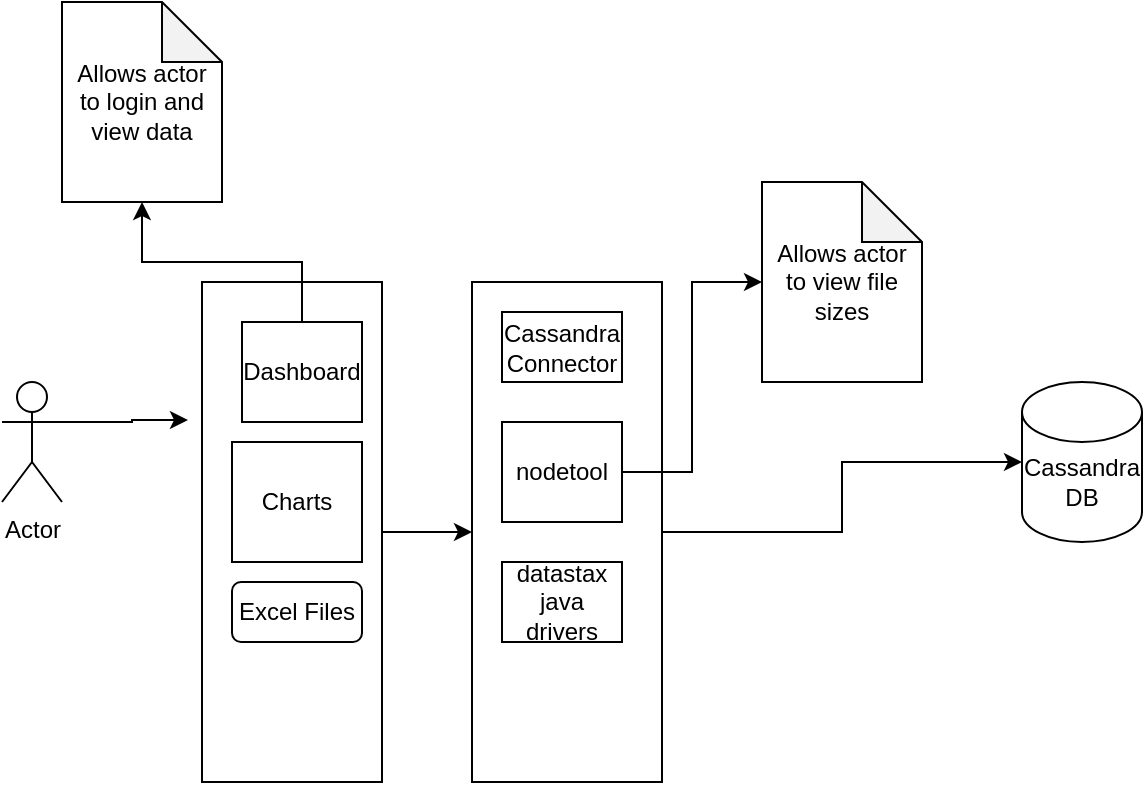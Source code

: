 <mxfile version="14.9.0" type="github"><diagram id="j89VZ026uS2S3g1fgjBq" name="Page-1"><mxGraphModel dx="723" dy="1502" grid="1" gridSize="10" guides="1" tooltips="1" connect="1" arrows="1" fold="1" page="1" pageScale="1" pageWidth="850" pageHeight="1100" math="0" shadow="0"><root><mxCell id="0"/><mxCell id="1" parent="0"/><mxCell id="WmXcssPiDKpBSOy2nzEK-8" value="" style="rounded=0;whiteSpace=wrap;html=1;" vertex="1" parent="1"><mxGeometry x="230" y="130" width="90" height="250" as="geometry"/></mxCell><mxCell id="WmXcssPiDKpBSOy2nzEK-14" style="edgeStyle=orthogonalEdgeStyle;rounded=0;orthogonalLoop=1;jettySize=auto;html=1;exitX=1;exitY=0.333;exitDx=0;exitDy=0;exitPerimeter=0;entryX=-0.078;entryY=0.276;entryDx=0;entryDy=0;entryPerimeter=0;" edge="1" parent="1" source="WmXcssPiDKpBSOy2nzEK-1" target="WmXcssPiDKpBSOy2nzEK-8"><mxGeometry relative="1" as="geometry"/></mxCell><mxCell id="WmXcssPiDKpBSOy2nzEK-1" value="Actor" style="shape=umlActor;verticalLabelPosition=bottom;verticalAlign=top;html=1;outlineConnect=0;" vertex="1" parent="1"><mxGeometry x="130" y="180" width="30" height="60" as="geometry"/></mxCell><mxCell id="WmXcssPiDKpBSOy2nzEK-6" value="" style="shape=cylinder3;whiteSpace=wrap;html=1;boundedLbl=1;backgroundOutline=1;size=15;" vertex="1" parent="1"><mxGeometry x="640" y="180" width="60" height="80" as="geometry"/></mxCell><mxCell id="WmXcssPiDKpBSOy2nzEK-7" value="Cassandra DB" style="text;html=1;strokeColor=none;fillColor=none;align=center;verticalAlign=middle;whiteSpace=wrap;rounded=0;" vertex="1" parent="1"><mxGeometry x="650" y="220" width="40" height="20" as="geometry"/></mxCell><mxCell id="WmXcssPiDKpBSOy2nzEK-15" style="edgeStyle=orthogonalEdgeStyle;rounded=0;orthogonalLoop=1;jettySize=auto;html=1;exitX=1;exitY=0.5;exitDx=0;exitDy=0;entryX=0;entryY=0.5;entryDx=0;entryDy=0;" edge="1" parent="1" source="WmXcssPiDKpBSOy2nzEK-8" target="WmXcssPiDKpBSOy2nzEK-13"><mxGeometry relative="1" as="geometry"/></mxCell><mxCell id="WmXcssPiDKpBSOy2nzEK-26" style="edgeStyle=orthogonalEdgeStyle;rounded=0;orthogonalLoop=1;jettySize=auto;html=1;exitX=0.5;exitY=0;exitDx=0;exitDy=0;entryX=0.5;entryY=1;entryDx=0;entryDy=0;entryPerimeter=0;" edge="1" parent="1" source="WmXcssPiDKpBSOy2nzEK-17" target="WmXcssPiDKpBSOy2nzEK-25"><mxGeometry relative="1" as="geometry"/></mxCell><mxCell id="WmXcssPiDKpBSOy2nzEK-17" value="Dashboard" style="rounded=0;whiteSpace=wrap;html=1;" vertex="1" parent="1"><mxGeometry x="250" y="150" width="60" height="50" as="geometry"/></mxCell><mxCell id="WmXcssPiDKpBSOy2nzEK-16" style="edgeStyle=orthogonalEdgeStyle;rounded=0;orthogonalLoop=1;jettySize=auto;html=1;exitX=1;exitY=0.5;exitDx=0;exitDy=0;entryX=0;entryY=0.5;entryDx=0;entryDy=0;entryPerimeter=0;" edge="1" parent="1" source="WmXcssPiDKpBSOy2nzEK-13" target="WmXcssPiDKpBSOy2nzEK-6"><mxGeometry relative="1" as="geometry"/></mxCell><mxCell id="WmXcssPiDKpBSOy2nzEK-13" value="" style="rounded=0;whiteSpace=wrap;html=1;" vertex="1" parent="1"><mxGeometry x="365" y="130" width="95" height="250" as="geometry"/></mxCell><mxCell id="WmXcssPiDKpBSOy2nzEK-18" value="Charts" style="rounded=0;whiteSpace=wrap;html=1;" vertex="1" parent="1"><mxGeometry x="245" y="210" width="65" height="60" as="geometry"/></mxCell><mxCell id="WmXcssPiDKpBSOy2nzEK-19" value="Excel Files" style="rounded=1;whiteSpace=wrap;html=1;" vertex="1" parent="1"><mxGeometry x="245" y="280" width="65" height="30" as="geometry"/></mxCell><mxCell id="WmXcssPiDKpBSOy2nzEK-20" value="Cassandra Connector" style="rounded=0;whiteSpace=wrap;html=1;" vertex="1" parent="1"><mxGeometry x="380" y="145" width="60" height="35" as="geometry"/></mxCell><mxCell id="WmXcssPiDKpBSOy2nzEK-28" style="edgeStyle=orthogonalEdgeStyle;rounded=0;orthogonalLoop=1;jettySize=auto;html=1;exitX=1;exitY=0.5;exitDx=0;exitDy=0;entryX=0;entryY=0.5;entryDx=0;entryDy=0;entryPerimeter=0;" edge="1" parent="1" source="WmXcssPiDKpBSOy2nzEK-21" target="WmXcssPiDKpBSOy2nzEK-27"><mxGeometry relative="1" as="geometry"/></mxCell><mxCell id="WmXcssPiDKpBSOy2nzEK-21" value="nodetool" style="rounded=0;whiteSpace=wrap;html=1;" vertex="1" parent="1"><mxGeometry x="380" y="200" width="60" height="50" as="geometry"/></mxCell><mxCell id="WmXcssPiDKpBSOy2nzEK-22" value="datastax java drivers" style="rounded=0;whiteSpace=wrap;html=1;" vertex="1" parent="1"><mxGeometry x="380" y="270" width="60" height="40" as="geometry"/></mxCell><mxCell id="WmXcssPiDKpBSOy2nzEK-25" value="Allows actor to login and view data" style="shape=note;whiteSpace=wrap;html=1;backgroundOutline=1;darkOpacity=0.05;" vertex="1" parent="1"><mxGeometry x="160" y="-10" width="80" height="100" as="geometry"/></mxCell><mxCell id="WmXcssPiDKpBSOy2nzEK-27" value="Allows actor to view file sizes" style="shape=note;whiteSpace=wrap;html=1;backgroundOutline=1;darkOpacity=0.05;" vertex="1" parent="1"><mxGeometry x="510" y="80" width="80" height="100" as="geometry"/></mxCell></root></mxGraphModel></diagram></mxfile>